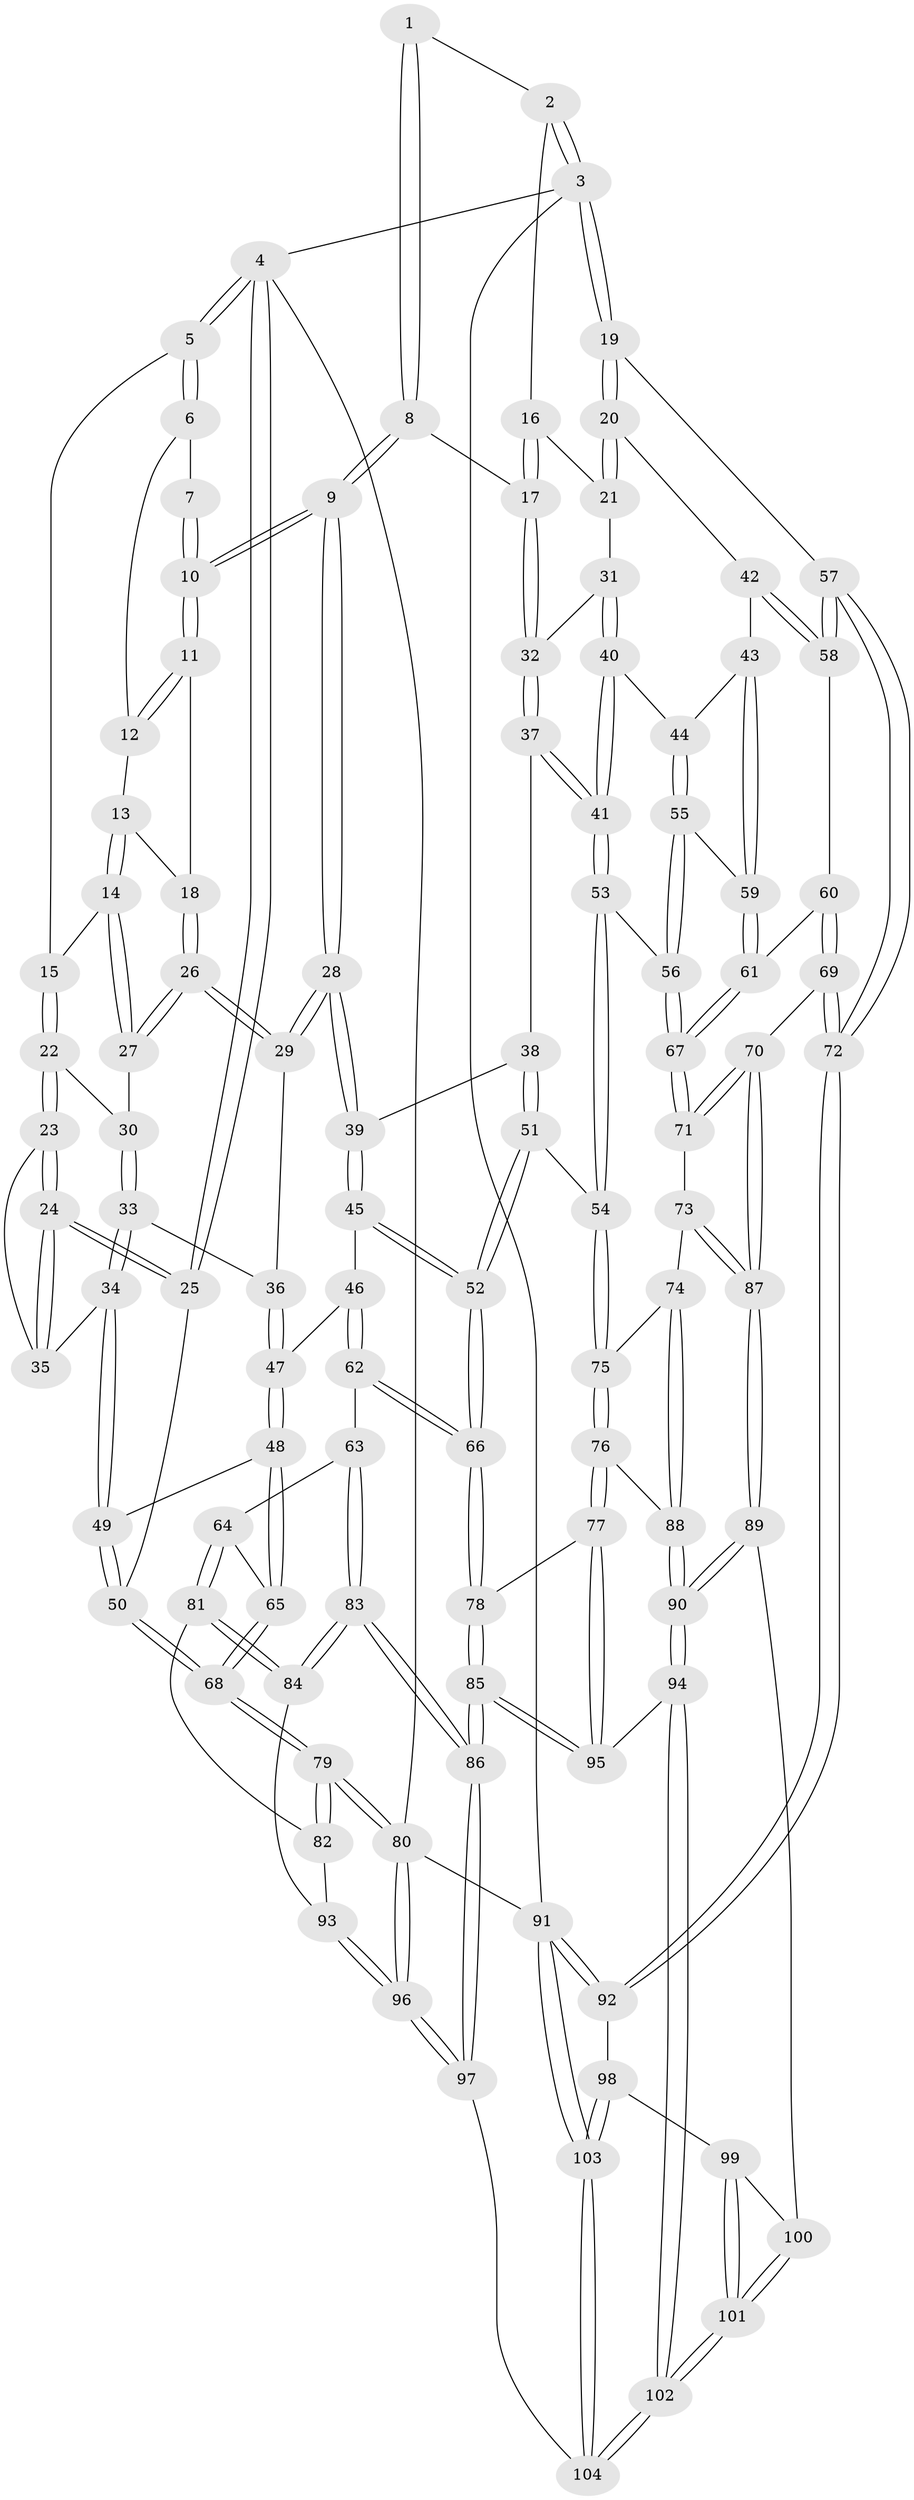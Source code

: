 // coarse degree distribution, {3: 0.6984126984126984, 4: 0.14285714285714285, 2: 0.06349206349206349, 5: 0.06349206349206349, 6: 0.031746031746031744}
// Generated by graph-tools (version 1.1) at 2025/54/03/04/25 22:54:42]
// undirected, 104 vertices, 257 edges
graph export_dot {
  node [color=gray90,style=filled];
  1 [pos="+0.5142326352736308+0"];
  2 [pos="+0.8695199686328413+0"];
  3 [pos="+1+0"];
  4 [pos="+0+0"];
  5 [pos="+0+0"];
  6 [pos="+0.15552546542549045+0"];
  7 [pos="+0.44507543699245206+0"];
  8 [pos="+0.5702770124964024+0.07384411259645424"];
  9 [pos="+0.43846425660717003+0.14773742221219266"];
  10 [pos="+0.4039461764583734+0.08735504632504691"];
  11 [pos="+0.3310979461105146+0.07566714546038102"];
  12 [pos="+0.2028518740389966+0"];
  13 [pos="+0.2023027315321958+0"];
  14 [pos="+0.18494892522187384+0.10389245884059996"];
  15 [pos="+0.057644818583996324+0.05196682440529046"];
  16 [pos="+0.8537856049576039+0"];
  17 [pos="+0.6615253761300613+0.11280098503329974"];
  18 [pos="+0.28700509054214524+0.09843934023565226"];
  19 [pos="+1+0.22795398958666613"];
  20 [pos="+0.9330056268686473+0.20889085321037235"];
  21 [pos="+0.8660528186858414+0.090609766115941"];
  22 [pos="+0.057708301367725166+0.12836429721666434"];
  23 [pos="+0.046265708096336754+0.14622606278156008"];
  24 [pos="+0+0.22562699489144186"];
  25 [pos="+0+0.242721826371813"];
  26 [pos="+0.24502235409507145+0.14091577305556674"];
  27 [pos="+0.18719414769202852+0.11470605053249118"];
  28 [pos="+0.4318715258967988+0.2102994978000862"];
  29 [pos="+0.27060552597611076+0.1961257703063402"];
  30 [pos="+0.1596543655127591+0.14121873016171793"];
  31 [pos="+0.6954332421300276+0.15567885238213938"];
  32 [pos="+0.6750877049534959+0.14554993534730773"];
  33 [pos="+0.13549171256783246+0.2481702556230857"];
  34 [pos="+0.12506170272481476+0.2534710183233607"];
  35 [pos="+0.09238606796802645+0.22208151479873375"];
  36 [pos="+0.22599007539813296+0.25851214662375094"];
  37 [pos="+0.6053243524016296+0.2272824686460561"];
  38 [pos="+0.5153063933219053+0.2605295832341242"];
  39 [pos="+0.4383546244141479+0.22718436763396566"];
  40 [pos="+0.7857090339178794+0.2770786076312328"];
  41 [pos="+0.6890510654470257+0.33592257706393036"];
  42 [pos="+0.8546401765302827+0.2727703998468486"];
  43 [pos="+0.8545930663001453+0.27278570324616647"];
  44 [pos="+0.7869402776422186+0.27733860098484436"];
  45 [pos="+0.3728358835708023+0.3417573700819476"];
  46 [pos="+0.2795848131398618+0.3612128747848006"];
  47 [pos="+0.27381160808271393+0.3584788137645625"];
  48 [pos="+0.1335570560851332+0.39932608590332397"];
  49 [pos="+0.0976094425180458+0.30097700388346393"];
  50 [pos="+0+0.3158696224705645"];
  51 [pos="+0.5881362170590105+0.42964056451711086"];
  52 [pos="+0.45253172881552006+0.48151195549382575"];
  53 [pos="+0.640137186966488+0.4193671852550306"];
  54 [pos="+0.6133487948945349+0.4364243431118606"];
  55 [pos="+0.7831993566656481+0.37948591068944476"];
  56 [pos="+0.748947725547347+0.43738258092150273"];
  57 [pos="+1+0.411899890753818"];
  58 [pos="+0.9288767136760682+0.40485542264685404"];
  59 [pos="+0.838574444185042+0.4258542974487579"];
  60 [pos="+0.8926528719465199+0.44259425379783623"];
  61 [pos="+0.8413043834127346+0.43874419537923204"];
  62 [pos="+0.27617767311577224+0.5324405873350956"];
  63 [pos="+0.23332577475857466+0.5479237038614864"];
  64 [pos="+0.15146087550068846+0.5227039265219379"];
  65 [pos="+0.10366894240170124+0.47292426459583653"];
  66 [pos="+0.4088022850859124+0.5649376458279624"];
  67 [pos="+0.7997304212863016+0.4742449178162946"];
  68 [pos="+0+0.5035683659715109"];
  69 [pos="+0.9560569637417514+0.6217943559555483"];
  70 [pos="+0.9475198628130919+0.6229066611218386"];
  71 [pos="+0.7997157408723383+0.5102230606743137"];
  72 [pos="+1+0.6582250955107357"];
  73 [pos="+0.7117563386957014+0.5720853889174423"];
  74 [pos="+0.6928370561571167+0.5698284120238049"];
  75 [pos="+0.6184740671289674+0.4514759300104202"];
  76 [pos="+0.5529200034194942+0.6232650136290794"];
  77 [pos="+0.5158633503857593+0.6333238747592165"];
  78 [pos="+0.42358427615732286+0.6084934202833311"];
  79 [pos="+0+0.5222514083844215"];
  80 [pos="+0+1"];
  81 [pos="+0.10915660957349277+0.6146474496016309"];
  82 [pos="+0.02016008807266857+0.6301809011196197"];
  83 [pos="+0.2186926159987316+0.6951032925165953"];
  84 [pos="+0.13040250149789162+0.674114923387432"];
  85 [pos="+0.3318912014394397+0.8588962287989396"];
  86 [pos="+0.3178806235034426+0.8705659856214824"];
  87 [pos="+0.8247736451313769+0.6884134005466805"];
  88 [pos="+0.6427314830388111+0.6367772614046704"];
  89 [pos="+0.7768548454746603+0.7657596110102106"];
  90 [pos="+0.6740511567993791+0.7815641394891244"];
  91 [pos="+1+1"];
  92 [pos="+1+0.9174940287762056"];
  93 [pos="+0.07337997767035676+0.7195361710146347"];
  94 [pos="+0.6224680948184943+0.8237469258958479"];
  95 [pos="+0.593663591321853+0.8184301241152989"];
  96 [pos="+0+1"];
  97 [pos="+0.19738651251940179+1"];
  98 [pos="+0.8610904662710602+0.8474931470714973"];
  99 [pos="+0.8590541252521735+0.846684719310239"];
  100 [pos="+0.7853327017984625+0.7769116680536247"];
  101 [pos="+0.7540484363699249+0.9946852189543829"];
  102 [pos="+0.6951254151640037+1"];
  103 [pos="+0.8535757353077515+1"];
  104 [pos="+0.6966872481915779+1"];
  1 -- 2;
  1 -- 8;
  1 -- 8;
  2 -- 3;
  2 -- 3;
  2 -- 16;
  3 -- 4;
  3 -- 19;
  3 -- 19;
  3 -- 91;
  4 -- 5;
  4 -- 5;
  4 -- 25;
  4 -- 25;
  4 -- 80;
  5 -- 6;
  5 -- 6;
  5 -- 15;
  6 -- 7;
  6 -- 12;
  7 -- 10;
  7 -- 10;
  8 -- 9;
  8 -- 9;
  8 -- 17;
  9 -- 10;
  9 -- 10;
  9 -- 28;
  9 -- 28;
  10 -- 11;
  10 -- 11;
  11 -- 12;
  11 -- 12;
  11 -- 18;
  12 -- 13;
  13 -- 14;
  13 -- 14;
  13 -- 18;
  14 -- 15;
  14 -- 27;
  14 -- 27;
  15 -- 22;
  15 -- 22;
  16 -- 17;
  16 -- 17;
  16 -- 21;
  17 -- 32;
  17 -- 32;
  18 -- 26;
  18 -- 26;
  19 -- 20;
  19 -- 20;
  19 -- 57;
  20 -- 21;
  20 -- 21;
  20 -- 42;
  21 -- 31;
  22 -- 23;
  22 -- 23;
  22 -- 30;
  23 -- 24;
  23 -- 24;
  23 -- 35;
  24 -- 25;
  24 -- 25;
  24 -- 35;
  24 -- 35;
  25 -- 50;
  26 -- 27;
  26 -- 27;
  26 -- 29;
  26 -- 29;
  27 -- 30;
  28 -- 29;
  28 -- 29;
  28 -- 39;
  28 -- 39;
  29 -- 36;
  30 -- 33;
  30 -- 33;
  31 -- 32;
  31 -- 40;
  31 -- 40;
  32 -- 37;
  32 -- 37;
  33 -- 34;
  33 -- 34;
  33 -- 36;
  34 -- 35;
  34 -- 49;
  34 -- 49;
  36 -- 47;
  36 -- 47;
  37 -- 38;
  37 -- 41;
  37 -- 41;
  38 -- 39;
  38 -- 51;
  38 -- 51;
  39 -- 45;
  39 -- 45;
  40 -- 41;
  40 -- 41;
  40 -- 44;
  41 -- 53;
  41 -- 53;
  42 -- 43;
  42 -- 58;
  42 -- 58;
  43 -- 44;
  43 -- 59;
  43 -- 59;
  44 -- 55;
  44 -- 55;
  45 -- 46;
  45 -- 52;
  45 -- 52;
  46 -- 47;
  46 -- 62;
  46 -- 62;
  47 -- 48;
  47 -- 48;
  48 -- 49;
  48 -- 65;
  48 -- 65;
  49 -- 50;
  49 -- 50;
  50 -- 68;
  50 -- 68;
  51 -- 52;
  51 -- 52;
  51 -- 54;
  52 -- 66;
  52 -- 66;
  53 -- 54;
  53 -- 54;
  53 -- 56;
  54 -- 75;
  54 -- 75;
  55 -- 56;
  55 -- 56;
  55 -- 59;
  56 -- 67;
  56 -- 67;
  57 -- 58;
  57 -- 58;
  57 -- 72;
  57 -- 72;
  58 -- 60;
  59 -- 61;
  59 -- 61;
  60 -- 61;
  60 -- 69;
  60 -- 69;
  61 -- 67;
  61 -- 67;
  62 -- 63;
  62 -- 66;
  62 -- 66;
  63 -- 64;
  63 -- 83;
  63 -- 83;
  64 -- 65;
  64 -- 81;
  64 -- 81;
  65 -- 68;
  65 -- 68;
  66 -- 78;
  66 -- 78;
  67 -- 71;
  67 -- 71;
  68 -- 79;
  68 -- 79;
  69 -- 70;
  69 -- 72;
  69 -- 72;
  70 -- 71;
  70 -- 71;
  70 -- 87;
  70 -- 87;
  71 -- 73;
  72 -- 92;
  72 -- 92;
  73 -- 74;
  73 -- 87;
  73 -- 87;
  74 -- 75;
  74 -- 88;
  74 -- 88;
  75 -- 76;
  75 -- 76;
  76 -- 77;
  76 -- 77;
  76 -- 88;
  77 -- 78;
  77 -- 95;
  77 -- 95;
  78 -- 85;
  78 -- 85;
  79 -- 80;
  79 -- 80;
  79 -- 82;
  79 -- 82;
  80 -- 96;
  80 -- 96;
  80 -- 91;
  81 -- 82;
  81 -- 84;
  81 -- 84;
  82 -- 93;
  83 -- 84;
  83 -- 84;
  83 -- 86;
  83 -- 86;
  84 -- 93;
  85 -- 86;
  85 -- 86;
  85 -- 95;
  85 -- 95;
  86 -- 97;
  86 -- 97;
  87 -- 89;
  87 -- 89;
  88 -- 90;
  88 -- 90;
  89 -- 90;
  89 -- 90;
  89 -- 100;
  90 -- 94;
  90 -- 94;
  91 -- 92;
  91 -- 92;
  91 -- 103;
  91 -- 103;
  92 -- 98;
  93 -- 96;
  93 -- 96;
  94 -- 95;
  94 -- 102;
  94 -- 102;
  96 -- 97;
  96 -- 97;
  97 -- 104;
  98 -- 99;
  98 -- 103;
  98 -- 103;
  99 -- 100;
  99 -- 101;
  99 -- 101;
  100 -- 101;
  100 -- 101;
  101 -- 102;
  101 -- 102;
  102 -- 104;
  102 -- 104;
  103 -- 104;
  103 -- 104;
}
